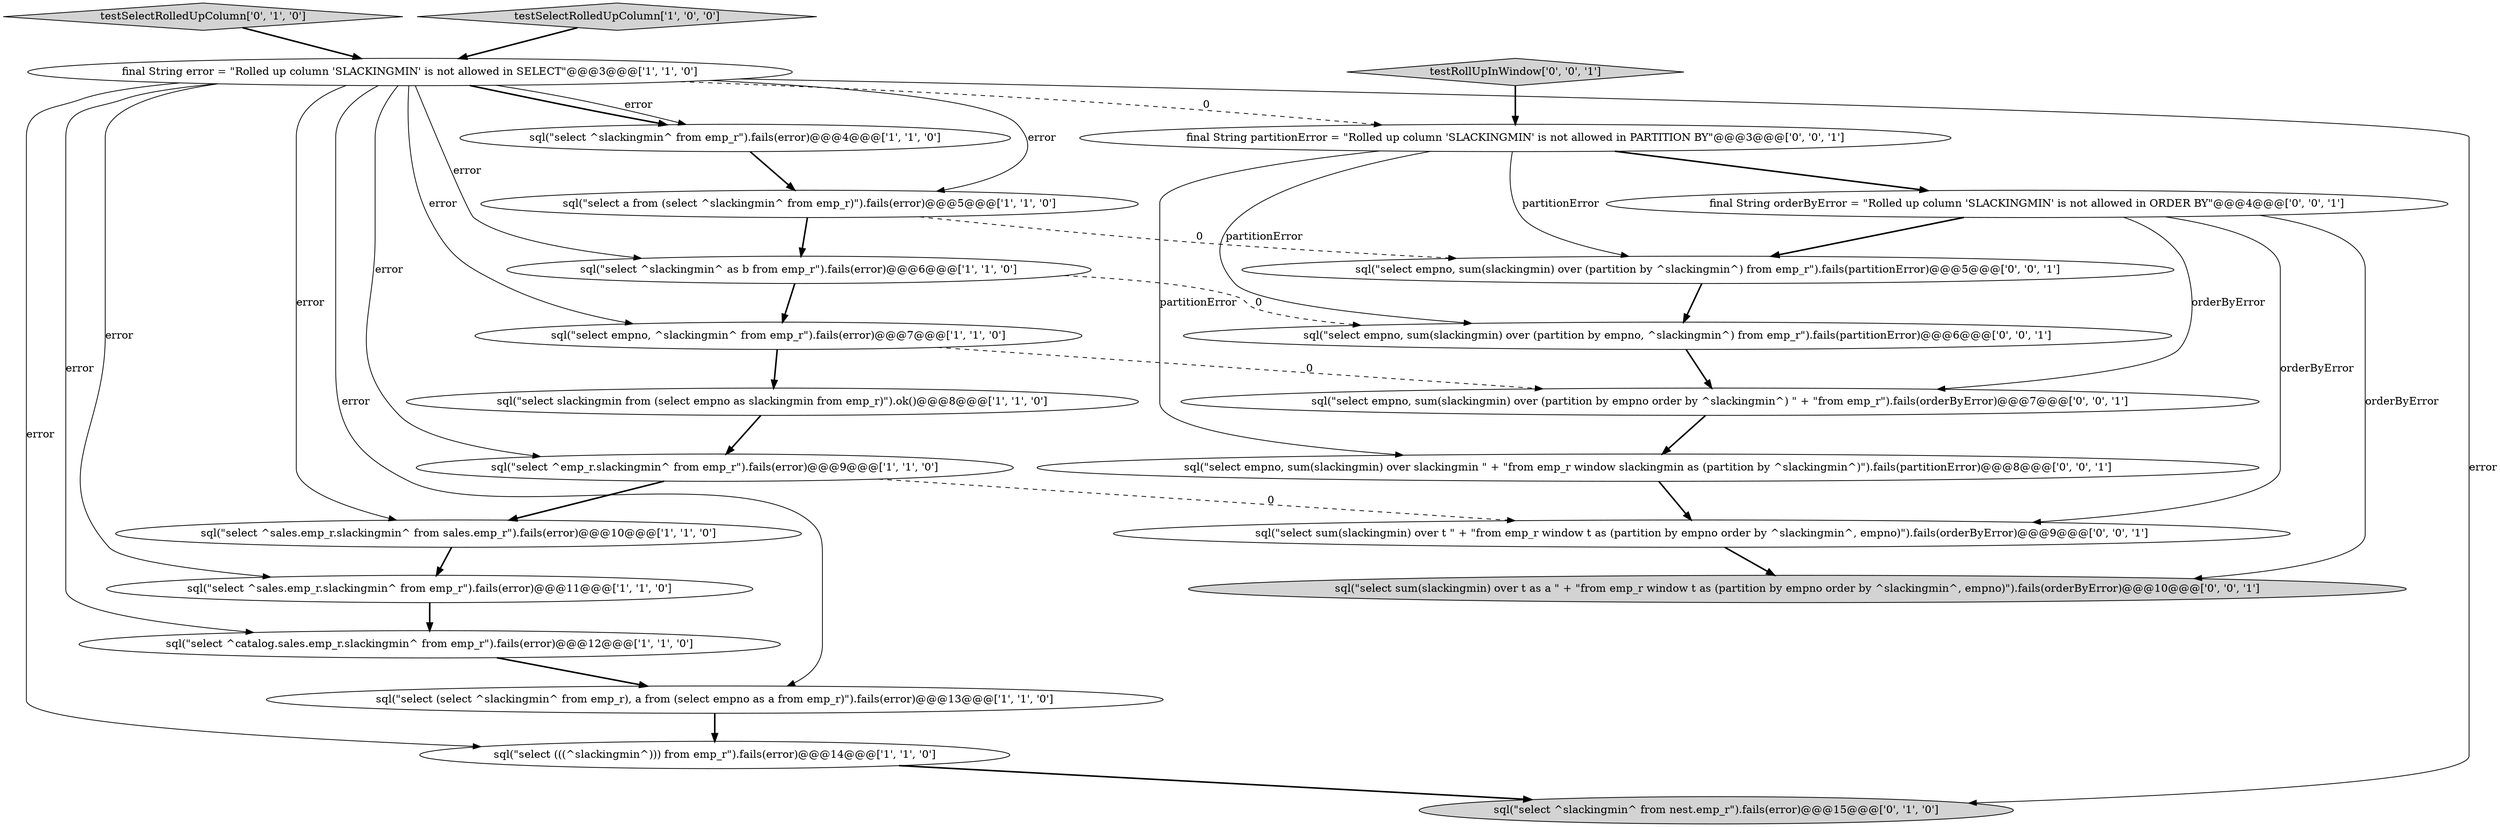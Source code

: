 digraph {
1 [style = filled, label = "sql(\"select ^slackingmin^ as b from emp_r\").fails(error)@@@6@@@['1', '1', '0']", fillcolor = white, shape = ellipse image = "AAA0AAABBB1BBB"];
14 [style = filled, label = "testSelectRolledUpColumn['0', '1', '0']", fillcolor = lightgray, shape = diamond image = "AAA0AAABBB2BBB"];
18 [style = filled, label = "testRollUpInWindow['0', '0', '1']", fillcolor = lightgray, shape = diamond image = "AAA0AAABBB3BBB"];
20 [style = filled, label = "sql(\"select empno, sum(slackingmin) over (partition by empno order by ^slackingmin^) \" + \"from emp_r\").fails(orderByError)@@@7@@@['0', '0', '1']", fillcolor = white, shape = ellipse image = "AAA0AAABBB3BBB"];
19 [style = filled, label = "sql(\"select empno, sum(slackingmin) over (partition by ^slackingmin^) from emp_r\").fails(partitionError)@@@5@@@['0', '0', '1']", fillcolor = white, shape = ellipse image = "AAA0AAABBB3BBB"];
4 [style = filled, label = "sql(\"select (((^slackingmin^))) from emp_r\").fails(error)@@@14@@@['1', '1', '0']", fillcolor = white, shape = ellipse image = "AAA0AAABBB1BBB"];
7 [style = filled, label = "sql(\"select (select ^slackingmin^ from emp_r), a from (select empno as a from emp_r)\").fails(error)@@@13@@@['1', '1', '0']", fillcolor = white, shape = ellipse image = "AAA0AAABBB1BBB"];
23 [style = filled, label = "sql(\"select empno, sum(slackingmin) over slackingmin \" + \"from emp_r window slackingmin as (partition by ^slackingmin^)\").fails(partitionError)@@@8@@@['0', '0', '1']", fillcolor = white, shape = ellipse image = "AAA0AAABBB3BBB"];
11 [style = filled, label = "sql(\"select ^emp_r.slackingmin^ from emp_r\").fails(error)@@@9@@@['1', '1', '0']", fillcolor = white, shape = ellipse image = "AAA0AAABBB1BBB"];
9 [style = filled, label = "testSelectRolledUpColumn['1', '0', '0']", fillcolor = lightgray, shape = diamond image = "AAA0AAABBB1BBB"];
2 [style = filled, label = "sql(\"select ^catalog.sales.emp_r.slackingmin^ from emp_r\").fails(error)@@@12@@@['1', '1', '0']", fillcolor = white, shape = ellipse image = "AAA0AAABBB1BBB"];
12 [style = filled, label = "sql(\"select ^slackingmin^ from emp_r\").fails(error)@@@4@@@['1', '1', '0']", fillcolor = white, shape = ellipse image = "AAA0AAABBB1BBB"];
17 [style = filled, label = "sql(\"select empno, sum(slackingmin) over (partition by empno, ^slackingmin^) from emp_r\").fails(partitionError)@@@6@@@['0', '0', '1']", fillcolor = white, shape = ellipse image = "AAA0AAABBB3BBB"];
0 [style = filled, label = "sql(\"select ^sales.emp_r.slackingmin^ from sales.emp_r\").fails(error)@@@10@@@['1', '1', '0']", fillcolor = white, shape = ellipse image = "AAA0AAABBB1BBB"];
15 [style = filled, label = "final String orderByError = \"Rolled up column 'SLACKINGMIN' is not allowed in ORDER BY\"@@@4@@@['0', '0', '1']", fillcolor = white, shape = ellipse image = "AAA0AAABBB3BBB"];
5 [style = filled, label = "sql(\"select a from (select ^slackingmin^ from emp_r)\").fails(error)@@@5@@@['1', '1', '0']", fillcolor = white, shape = ellipse image = "AAA0AAABBB1BBB"];
3 [style = filled, label = "sql(\"select ^sales.emp_r.slackingmin^ from emp_r\").fails(error)@@@11@@@['1', '1', '0']", fillcolor = white, shape = ellipse image = "AAA0AAABBB1BBB"];
22 [style = filled, label = "sql(\"select sum(slackingmin) over t as a \" + \"from emp_r window t as (partition by empno order by ^slackingmin^, empno)\").fails(orderByError)@@@10@@@['0', '0', '1']", fillcolor = lightgray, shape = ellipse image = "AAA0AAABBB3BBB"];
13 [style = filled, label = "sql(\"select ^slackingmin^ from nest.emp_r\").fails(error)@@@15@@@['0', '1', '0']", fillcolor = lightgray, shape = ellipse image = "AAA1AAABBB2BBB"];
10 [style = filled, label = "final String error = \"Rolled up column 'SLACKINGMIN' is not allowed in SELECT\"@@@3@@@['1', '1', '0']", fillcolor = white, shape = ellipse image = "AAA0AAABBB1BBB"];
21 [style = filled, label = "sql(\"select sum(slackingmin) over t \" + \"from emp_r window t as (partition by empno order by ^slackingmin^, empno)\").fails(orderByError)@@@9@@@['0', '0', '1']", fillcolor = white, shape = ellipse image = "AAA0AAABBB3BBB"];
8 [style = filled, label = "sql(\"select slackingmin from (select empno as slackingmin from emp_r)\").ok()@@@8@@@['1', '1', '0']", fillcolor = white, shape = ellipse image = "AAA0AAABBB1BBB"];
16 [style = filled, label = "final String partitionError = \"Rolled up column 'SLACKINGMIN' is not allowed in PARTITION BY\"@@@3@@@['0', '0', '1']", fillcolor = white, shape = ellipse image = "AAA0AAABBB3BBB"];
6 [style = filled, label = "sql(\"select empno, ^slackingmin^ from emp_r\").fails(error)@@@7@@@['1', '1', '0']", fillcolor = white, shape = ellipse image = "AAA0AAABBB1BBB"];
15->20 [style = solid, label="orderByError"];
20->23 [style = bold, label=""];
10->6 [style = solid, label="error"];
21->22 [style = bold, label=""];
6->20 [style = dashed, label="0"];
10->7 [style = solid, label="error"];
10->3 [style = solid, label="error"];
3->2 [style = bold, label=""];
2->7 [style = bold, label=""];
10->4 [style = solid, label="error"];
5->1 [style = bold, label=""];
15->22 [style = solid, label="orderByError"];
11->0 [style = bold, label=""];
15->21 [style = solid, label="orderByError"];
10->0 [style = solid, label="error"];
16->15 [style = bold, label=""];
10->2 [style = solid, label="error"];
15->19 [style = bold, label=""];
0->3 [style = bold, label=""];
5->19 [style = dashed, label="0"];
17->20 [style = bold, label=""];
11->21 [style = dashed, label="0"];
1->6 [style = bold, label=""];
10->1 [style = solid, label="error"];
6->8 [style = bold, label=""];
10->12 [style = bold, label=""];
23->21 [style = bold, label=""];
8->11 [style = bold, label=""];
12->5 [style = bold, label=""];
10->16 [style = dashed, label="0"];
7->4 [style = bold, label=""];
19->17 [style = bold, label=""];
16->19 [style = solid, label="partitionError"];
18->16 [style = bold, label=""];
10->5 [style = solid, label="error"];
10->12 [style = solid, label="error"];
16->17 [style = solid, label="partitionError"];
4->13 [style = bold, label=""];
10->13 [style = solid, label="error"];
14->10 [style = bold, label=""];
1->17 [style = dashed, label="0"];
10->11 [style = solid, label="error"];
9->10 [style = bold, label=""];
16->23 [style = solid, label="partitionError"];
}
